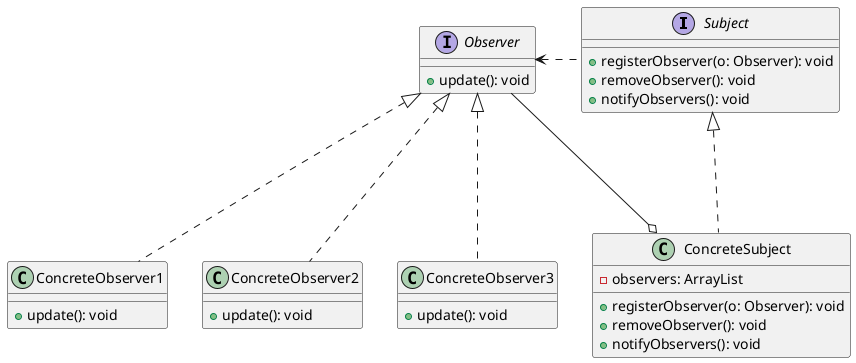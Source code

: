 @startuml

interface Subject{
    + registerObserver(o: Observer): void
    + removeObserver(): void
    + notifyObservers(): void
}

class ConcreteSubject{
    - observers: ArrayList
    + registerObserver(o: Observer): void
    + removeObserver(): void
    + notifyObservers(): void
}

interface Observer{
    + update(): void
}

class ConcreteObserver1{
    + update(): void
}
class ConcreteObserver2{
    + update(): void
}
class ConcreteObserver3{
    + update(): void
}

Subject <|... ConcreteSubject
Subject .left...> Observer
ConcreteSubject o-- Observer

Observer <|... ConcreteObserver1
Observer <|... ConcreteObserver2
Observer <|... ConcreteObserver3

@enduml